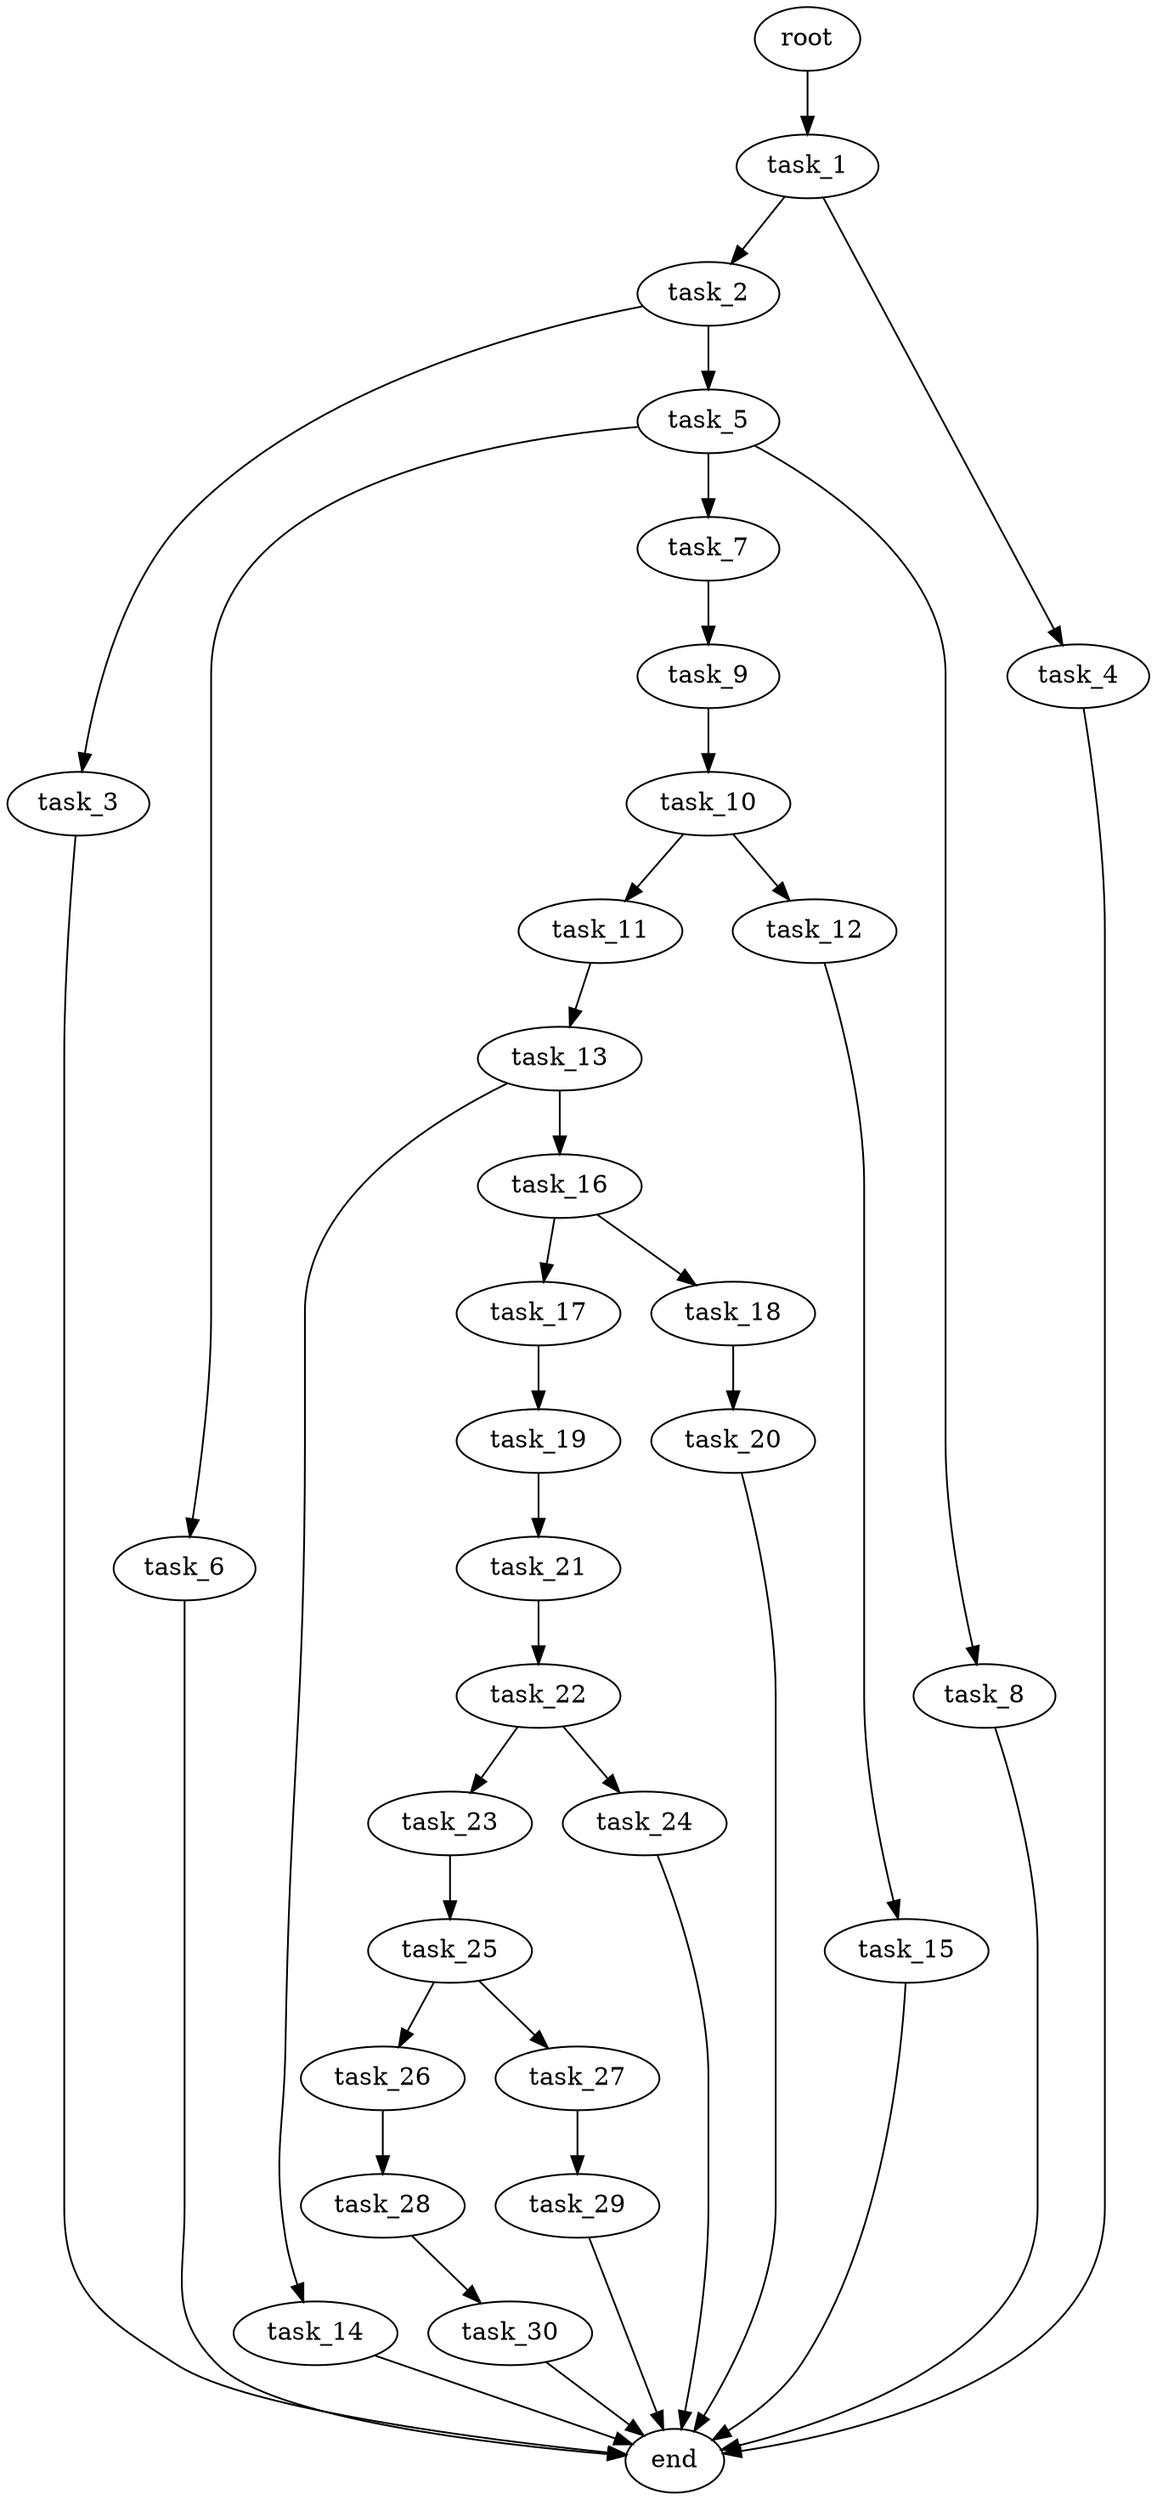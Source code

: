 digraph G {
  root [size="0.000000e+00"];
  task_1 [size="3.819342e+10"];
  task_2 [size="5.275070e+10"];
  task_3 [size="9.662715e+10"];
  task_4 [size="8.169096e+10"];
  task_5 [size="8.012791e+10"];
  task_6 [size="1.384847e+10"];
  task_7 [size="2.500782e+10"];
  task_8 [size="6.412149e+10"];
  task_9 [size="8.741295e+10"];
  task_10 [size="5.545853e+10"];
  task_11 [size="1.026795e+10"];
  task_12 [size="8.459077e+10"];
  task_13 [size="8.511809e+10"];
  task_14 [size="2.851345e+10"];
  task_15 [size="7.631405e+10"];
  task_16 [size="2.728640e+10"];
  task_17 [size="9.053157e+10"];
  task_18 [size="1.474339e+10"];
  task_19 [size="4.375288e+10"];
  task_20 [size="9.464186e+10"];
  task_21 [size="2.221158e+10"];
  task_22 [size="4.511829e+10"];
  task_23 [size="3.496501e+10"];
  task_24 [size="2.676752e+09"];
  task_25 [size="5.335156e+09"];
  task_26 [size="5.020569e+10"];
  task_27 [size="2.358545e+10"];
  task_28 [size="9.945259e+10"];
  task_29 [size="3.749752e+10"];
  task_30 [size="2.828473e+09"];
  end [size="0.000000e+00"];

  root -> task_1 [size="1.000000e-12"];
  task_1 -> task_2 [size="5.275070e+08"];
  task_1 -> task_4 [size="8.169096e+08"];
  task_2 -> task_3 [size="9.662715e+08"];
  task_2 -> task_5 [size="8.012791e+08"];
  task_3 -> end [size="1.000000e-12"];
  task_4 -> end [size="1.000000e-12"];
  task_5 -> task_6 [size="1.384847e+08"];
  task_5 -> task_7 [size="2.500782e+08"];
  task_5 -> task_8 [size="6.412149e+08"];
  task_6 -> end [size="1.000000e-12"];
  task_7 -> task_9 [size="8.741295e+08"];
  task_8 -> end [size="1.000000e-12"];
  task_9 -> task_10 [size="5.545853e+08"];
  task_10 -> task_11 [size="1.026795e+08"];
  task_10 -> task_12 [size="8.459077e+08"];
  task_11 -> task_13 [size="8.511809e+08"];
  task_12 -> task_15 [size="7.631405e+08"];
  task_13 -> task_14 [size="2.851345e+08"];
  task_13 -> task_16 [size="2.728640e+08"];
  task_14 -> end [size="1.000000e-12"];
  task_15 -> end [size="1.000000e-12"];
  task_16 -> task_17 [size="9.053157e+08"];
  task_16 -> task_18 [size="1.474339e+08"];
  task_17 -> task_19 [size="4.375288e+08"];
  task_18 -> task_20 [size="9.464186e+08"];
  task_19 -> task_21 [size="2.221158e+08"];
  task_20 -> end [size="1.000000e-12"];
  task_21 -> task_22 [size="4.511829e+08"];
  task_22 -> task_23 [size="3.496501e+08"];
  task_22 -> task_24 [size="2.676752e+07"];
  task_23 -> task_25 [size="5.335156e+07"];
  task_24 -> end [size="1.000000e-12"];
  task_25 -> task_26 [size="5.020569e+08"];
  task_25 -> task_27 [size="2.358545e+08"];
  task_26 -> task_28 [size="9.945259e+08"];
  task_27 -> task_29 [size="3.749752e+08"];
  task_28 -> task_30 [size="2.828473e+07"];
  task_29 -> end [size="1.000000e-12"];
  task_30 -> end [size="1.000000e-12"];
}
